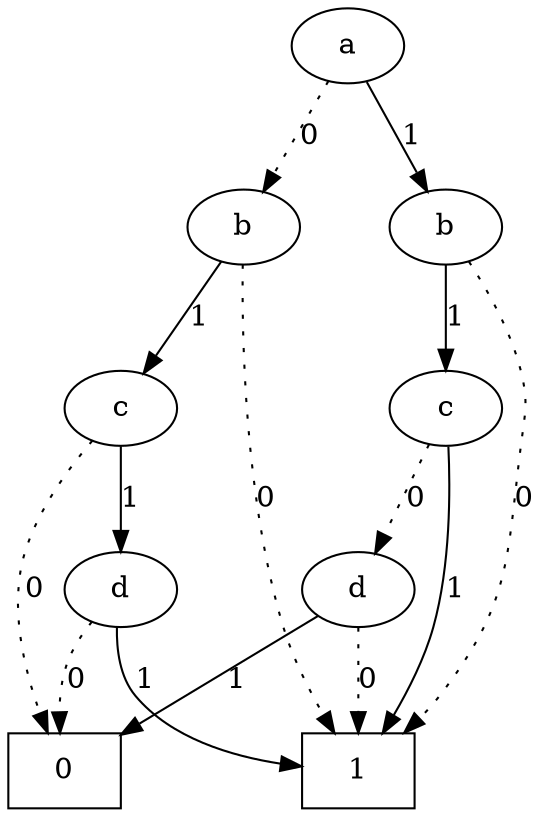digraph ROBDD {
  {rank = same 1}
  {rank = same 2 3}
  {rank = same 5 7}
  {rank = same 11 14}

  0 [label=0, shape=box]
  1 [label="a"]
  2 [label="b"]
  3 [label="b"]
  5 [label="c"]
  7 [label="c"]
  11 [label="d"]
  14 [label="d"]
  16 [label=1, shape=box]

  1 -> 2 [label=0, style=dotted]
  1 -> 3 [label=1, style=solid]
  2 -> 16 [label=0, style=dotted]
  2 -> 5 [label=1, style=solid]
  3 -> 16 [label=0, style=dotted]
  3 -> 7 [label=1, style=solid]
  5 -> 0 [label=0, style=dotted]
  5 -> 11 [label=1, style=solid]
  7 -> 14 [label=0, style=dotted]
  7 -> 16 [label=1, style=solid]
  11 -> 0 [label=0, style=dotted]
  11 -> 16 [label=1, style=solid]
  14 -> 16 [label=0, style=dotted]
  14 -> 0 [label=1, style=solid]
}

